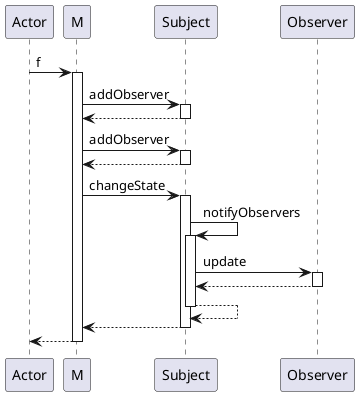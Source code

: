 @startuml
participant Actor
Actor -> M : f
activate M
M -> Subject : addObserver
activate Subject
Subject --> M
deactivate Subject
M -> Subject : addObserver
activate Subject
Subject --> M
deactivate Subject
M -> Subject : changeState
activate Subject
Subject -> Subject : notifyObservers
activate Subject
Subject -> Observer : update
activate Observer
Observer --> Subject
deactivate Observer
Subject --> Subject
deactivate Subject
Subject --> M
deactivate Subject
return
@enduml